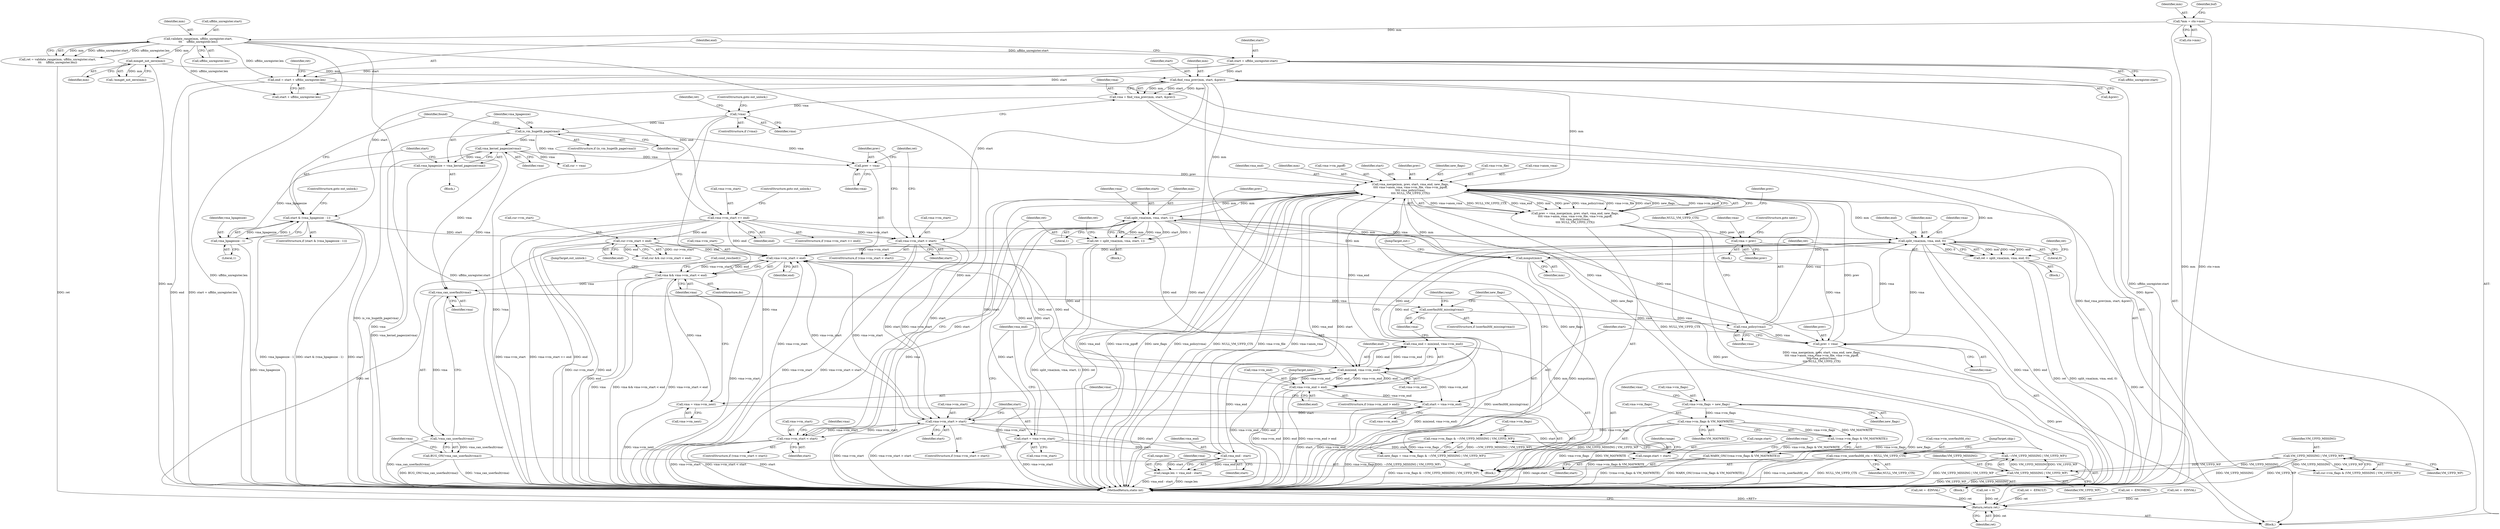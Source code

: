 digraph "0_linux_29ec90660d68bbdd69507c1c8b4e33aa299278b1_0@pointer" {
"1000365" [label="(Call,vma_merge(mm, prev, start, vma_end, new_flags,\n\t\t\t\t vma->anon_vma, vma->vm_file, vma->vm_pgoff,\n\t\t\t\t vma_policy(vma),\n\t\t\t\t NULL_VM_UFFD_CTX))"];
"1000186" [label="(Call,find_vma_prev(mm, start, &prev))"];
"1000176" [label="(Call,mmget_not_zero(mm))"];
"1000147" [label="(Call,validate_range(mm, uffdio_unregister.start,\n\t\t\t     uffdio_unregister.len))"];
"1000112" [label="(Call,*mm = ctx->mm)"];
"1000158" [label="(Call,start = uffdio_unregister.start)"];
"1000399" [label="(Call,split_vma(mm, vma, start, 1))"];
"1000365" [label="(Call,vma_merge(mm, prev, start, vma_end, new_flags,\n\t\t\t\t vma->anon_vma, vma->vm_file, vma->vm_pgoff,\n\t\t\t\t vma_policy(vma),\n\t\t\t\t NULL_VM_UFFD_CTX))"];
"1000416" [label="(Call,split_vma(mm, vma, end, 0))"];
"1000380" [label="(Call,vma_policy(vma))"];
"1000329" [label="(Call,userfaultfd_missing(vma))"];
"1000293" [label="(Call,vma_can_userfault(vma))"];
"1000449" [label="(Call,vma && vma->vm_start < end)"];
"1000444" [label="(Call,vma = vma->vm_next)"];
"1000451" [label="(Call,vma->vm_start < end)"];
"1000311" [label="(Call,vma->vm_start > start)"];
"1000391" [label="(Call,vma->vm_start < start)"];
"1000277" [label="(Call,vma->vm_start < start)"];
"1000200" [label="(Call,vma->vm_start >= end)"];
"1000163" [label="(Call,end = start + uffdio_unregister.len)"];
"1000216" [label="(Call,start & (vma_hpagesize - 1))"];
"1000218" [label="(Call,vma_hpagesize - 1)"];
"1000211" [label="(Call,vma_hpagesize = vma_kernel_pagesize(vma))"];
"1000213" [label="(Call,vma_kernel_pagesize(vma))"];
"1000207" [label="(Call,is_vm_hugetlb_page(vma))"];
"1000192" [label="(Call,!vma)"];
"1000184" [label="(Call,vma = find_vma_prev(mm, start, &prev))"];
"1000439" [label="(Call,start = vma->vm_end)"];
"1000408" [label="(Call,vma->vm_end > end)"];
"1000323" [label="(Call,min(end, vma->vm_end))"];
"1000235" [label="(Call,cur->vm_start < end)"];
"1000436" [label="(Call,prev = vma)"];
"1000386" [label="(Call,vma = prev)"];
"1000363" [label="(Call,prev = vma_merge(mm, prev, start, vma_end, new_flags,\n\t\t\t\t vma->anon_vma, vma->vm_file, vma->vm_pgoff,\n\t\t\t\t vma_policy(vma),\n\t\t\t\t NULL_VM_UFFD_CTX))"];
"1000282" [label="(Call,prev = vma)"];
"1000342" [label="(Call,vma_end - start)"];
"1000321" [label="(Call,vma_end = min(end, vma->vm_end))"];
"1000316" [label="(Call,start = vma->vm_start)"];
"1000353" [label="(Call,new_flags = vma->vm_flags & ~(VM_UFFD_MISSING | VM_UFFD_WP))"];
"1000355" [label="(Call,vma->vm_flags & ~(VM_UFFD_MISSING | VM_UFFD_WP))"];
"1000297" [label="(Call,vma->vm_flags & VM_MAYWRITE)"];
"1000425" [label="(Call,vma->vm_flags = new_flags)"];
"1000359" [label="(Call,~(VM_UFFD_MISSING | VM_UFFD_WP))"];
"1000360" [label="(Call,VM_UFFD_MISSING | VM_UFFD_WP)"];
"1000262" [label="(Call,VM_UFFD_MISSING | VM_UFFD_WP)"];
"1000333" [label="(Call,range.start = start)"];
"1000338" [label="(Call,range.len = vma_end - start)"];
"1000414" [label="(Call,ret = split_vma(mm, vma, end, 0))"];
"1000465" [label="(Return,return ret;)"];
"1000462" [label="(Call,mmput(mm))"];
"1000292" [label="(Call,!vma_can_userfault(vma))"];
"1000291" [label="(Call,BUG_ON(!vma_can_userfault(vma)))"];
"1000397" [label="(Call,ret = split_vma(mm, vma, start, 1))"];
"1000296" [label="(Call,!(vma->vm_flags & VM_MAYWRITE))"];
"1000295" [label="(Call,WARN_ON(!(vma->vm_flags & VM_MAYWRITE)))"];
"1000430" [label="(Call,vma->vm_userfaultfd_ctx = NULL_VM_UFFD_CTX)"];
"1000195" [label="(Call,ret = -EINVAL)"];
"1000204" [label="(Identifier,end)"];
"1000431" [label="(Call,vma->vm_userfaultfd_ctx)"];
"1000414" [label="(Call,ret = split_vma(mm, vma, end, 0))"];
"1000110" [label="(Block,)"];
"1000340" [label="(Identifier,range)"];
"1000276" [label="(ControlStructure,if (vma->vm_start < start))"];
"1000382" [label="(Identifier,NULL_VM_UFFD_CTX)"];
"1000225" [label="(Call,ret = -EINVAL)"];
"1000438" [label="(Identifier,vma)"];
"1000430" [label="(Call,vma->vm_userfaultfd_ctx = NULL_VM_UFFD_CTX)"];
"1000364" [label="(Identifier,prev)"];
"1000435" [label="(JumpTarget,skip:)"];
"1000450" [label="(Identifier,vma)"];
"1000281" [label="(Identifier,start)"];
"1000113" [label="(Identifier,mm)"];
"1000196" [label="(Identifier,ret)"];
"1000219" [label="(Identifier,vma_hpagesize)"];
"1000175" [label="(Call,!mmget_not_zero(mm))"];
"1000194" [label="(ControlStructure,goto out_unlock;)"];
"1000215" [label="(ControlStructure,if (start & (vma_hpagesize - 1)))"];
"1000176" [label="(Call,mmget_not_zero(mm))"];
"1000334" [label="(Call,range.start)"];
"1000263" [label="(Identifier,VM_UFFD_MISSING)"];
"1000407" [label="(ControlStructure,if (vma->vm_end > end))"];
"1000419" [label="(Identifier,end)"];
"1000417" [label="(Identifier,mm)"];
"1000388" [label="(Identifier,prev)"];
"1000436" [label="(Call,prev = vma)"];
"1000397" [label="(Call,ret = split_vma(mm, vma, start, 1))"];
"1000212" [label="(Identifier,vma_hpagesize)"];
"1000188" [label="(Identifier,start)"];
"1000355" [label="(Call,vma->vm_flags & ~(VM_UFFD_MISSING | VM_UFFD_WP))"];
"1000403" [label="(Literal,1)"];
"1000311" [label="(Call,vma->vm_start > start)"];
"1000321" [label="(Call,vma_end = min(end, vma->vm_end))"];
"1000262" [label="(Call,VM_UFFD_MISSING | VM_UFFD_WP)"];
"1000384" [label="(Identifier,prev)"];
"1000285" [label="(Call,ret = 0)"];
"1000377" [label="(Call,vma->vm_pgoff)"];
"1000152" [label="(Call,uffdio_unregister.len)"];
"1000368" [label="(Identifier,start)"];
"1000387" [label="(Identifier,vma)"];
"1000361" [label="(Identifier,VM_UFFD_MISSING)"];
"1000367" [label="(Identifier,prev)"];
"1000316" [label="(Call,start = vma->vm_start)"];
"1000165" [label="(Call,start + uffdio_unregister.len)"];
"1000446" [label="(Call,vma->vm_next)"];
"1000463" [label="(Identifier,mm)"];
"1000331" [label="(Block,)"];
"1000207" [label="(Call,is_vm_hugetlb_page(vma))"];
"1000362" [label="(Identifier,VM_UFFD_WP)"];
"1000289" [label="(Block,)"];
"1000193" [label="(Identifier,vma)"];
"1000449" [label="(Call,vma && vma->vm_start < end)"];
"1000342" [label="(Call,vma_end - start)"];
"1000216" [label="(Call,start & (vma_hpagesize - 1))"];
"1000467" [label="(MethodReturn,static int)"];
"1000360" [label="(Call,VM_UFFD_MISSING | VM_UFFD_WP)"];
"1000147" [label="(Call,validate_range(mm, uffdio_unregister.start,\n\t\t\t     uffdio_unregister.len))"];
"1000148" [label="(Identifier,mm)"];
"1000434" [label="(Identifier,NULL_VM_UFFD_CTX)"];
"1000439" [label="(Call,start = vma->vm_end)"];
"1000239" [label="(Identifier,end)"];
"1000145" [label="(Call,ret = validate_range(mm, uffdio_unregister.start,\n\t\t\t     uffdio_unregister.len))"];
"1000415" [label="(Identifier,ret)"];
"1000177" [label="(Identifier,mm)"];
"1000359" [label="(Call,~(VM_UFFD_MISSING | VM_UFFD_WP))"];
"1000401" [label="(Identifier,vma)"];
"1000429" [label="(Identifier,new_flags)"];
"1000220" [label="(Literal,1)"];
"1000356" [label="(Call,vma->vm_flags)"];
"1000286" [label="(Identifier,ret)"];
"1000455" [label="(Identifier,end)"];
"1000133" [label="(Call,ret = -EFAULT)"];
"1000312" [label="(Call,vma->vm_start)"];
"1000149" [label="(Call,uffdio_unregister.start)"];
"1000370" [label="(Identifier,new_flags)"];
"1000315" [label="(Identifier,start)"];
"1000456" [label="(JumpTarget,out_unlock:)"];
"1000338" [label="(Call,range.len = vma_end - start)"];
"1000374" [label="(Call,vma->vm_file)"];
"1000163" [label="(Call,end = start + uffdio_unregister.len)"];
"1000392" [label="(Call,vma->vm_start)"];
"1000408" [label="(Call,vma->vm_end > end)"];
"1000441" [label="(Call,vma->vm_end)"];
"1000432" [label="(Identifier,vma)"];
"1000297" [label="(Call,vma->vm_flags & VM_MAYWRITE)"];
"1000328" [label="(ControlStructure,if (userfaultfd_missing(vma)))"];
"1000191" [label="(ControlStructure,if (!vma))"];
"1000396" [label="(Block,)"];
"1000295" [label="(Call,WARN_ON(!(vma->vm_flags & VM_MAYWRITE)))"];
"1000192" [label="(Call,!vma)"];
"1000440" [label="(Identifier,start)"];
"1000333" [label="(Call,range.start = start)"];
"1000278" [label="(Call,vma->vm_start)"];
"1000206" [label="(ControlStructure,if (is_vm_hugetlb_page(vma)))"];
"1000318" [label="(Call,vma->vm_start)"];
"1000451" [label="(Call,vma->vm_start < end)"];
"1000236" [label="(Call,cur->vm_start)"];
"1000277" [label="(Call,vma->vm_start < start)"];
"1000230" [label="(Call,cur = vma)"];
"1000187" [label="(Identifier,mm)"];
"1000343" [label="(Identifier,vma_end)"];
"1000418" [label="(Identifier,vma)"];
"1000233" [label="(Call,cur && cur->vm_start < end)"];
"1000294" [label="(Identifier,vma)"];
"1000282" [label="(Call,prev = vma)"];
"1000158" [label="(Call,start = uffdio_unregister.start)"];
"1000363" [label="(Call,prev = vma_merge(mm, prev, start, vma_end, new_flags,\n\t\t\t\t vma->anon_vma, vma->vm_file, vma->vm_pgoff,\n\t\t\t\t vma_policy(vma),\n\t\t\t\t NULL_VM_UFFD_CTX))"];
"1000292" [label="(Call,!vma_can_userfault(vma))"];
"1000335" [label="(Identifier,range)"];
"1000112" [label="(Call,*mm = ctx->mm)"];
"1000218" [label="(Call,vma_hpagesize - 1)"];
"1000380" [label="(Call,vma_policy(vma))"];
"1000164" [label="(Identifier,end)"];
"1000221" [label="(ControlStructure,goto out_unlock;)"];
"1000365" [label="(Call,vma_merge(mm, prev, start, vma_end, new_flags,\n\t\t\t\t vma->anon_vma, vma->vm_file, vma->vm_pgoff,\n\t\t\t\t vma_policy(vma),\n\t\t\t\t NULL_VM_UFFD_CTX))"];
"1000324" [label="(Identifier,end)"];
"1000171" [label="(Identifier,ret)"];
"1000371" [label="(Call,vma->anon_vma)"];
"1000235" [label="(Call,cur->vm_start < end)"];
"1000129" [label="(Identifier,buf)"];
"1000325" [label="(Call,vma->vm_end)"];
"1000420" [label="(Literal,0)"];
"1000200" [label="(Call,vma->vm_start >= end)"];
"1000209" [label="(Block,)"];
"1000465" [label="(Return,return ret;)"];
"1000214" [label="(Identifier,vma)"];
"1000353" [label="(Call,new_flags = vma->vm_flags & ~(VM_UFFD_MISSING | VM_UFFD_WP))"];
"1000369" [label="(Identifier,vma_end)"];
"1000184" [label="(Call,vma = find_vma_prev(mm, start, &prev))"];
"1000410" [label="(Identifier,vma)"];
"1000264" [label="(Identifier,VM_UFFD_WP)"];
"1000426" [label="(Call,vma->vm_flags)"];
"1000405" [label="(Identifier,ret)"];
"1000398" [label="(Identifier,ret)"];
"1000348" [label="(Identifier,vma)"];
"1000409" [label="(Call,vma->vm_end)"];
"1000186" [label="(Call,find_vma_prev(mm, start, &prev))"];
"1000293" [label="(Call,vma_can_userfault(vma))"];
"1000389" [label="(ControlStructure,goto next;)"];
"1000339" [label="(Call,range.len)"];
"1000170" [label="(Call,ret = -ENOMEM)"];
"1000416" [label="(Call,split_vma(mm, vma, end, 0))"];
"1000258" [label="(Call,cur->vm_flags & (VM_UFFD_MISSING | VM_UFFD_WP))"];
"1000283" [label="(Identifier,prev)"];
"1000306" [label="(Identifier,vma)"];
"1000444" [label="(Call,vma = vma->vm_next)"];
"1000160" [label="(Call,uffdio_unregister.start)"];
"1000425" [label="(Call,vma->vm_flags = new_flags)"];
"1000301" [label="(Identifier,VM_MAYWRITE)"];
"1000223" [label="(Identifier,found)"];
"1000208" [label="(Identifier,vma)"];
"1000381" [label="(Identifier,vma)"];
"1000322" [label="(Identifier,vma_end)"];
"1000413" [label="(Block,)"];
"1000185" [label="(Identifier,vma)"];
"1000330" [label="(Identifier,vma)"];
"1000354" [label="(Identifier,new_flags)"];
"1000464" [label="(JumpTarget,out:)"];
"1000211" [label="(Call,vma_hpagesize = vma_kernel_pagesize(vma))"];
"1000329" [label="(Call,userfaultfd_missing(vma))"];
"1000296" [label="(Call,!(vma->vm_flags & VM_MAYWRITE))"];
"1000290" [label="(Call,cond_resched())"];
"1000114" [label="(Call,ctx->mm)"];
"1000317" [label="(Identifier,start)"];
"1000462" [label="(Call,mmput(mm))"];
"1000201" [label="(Call,vma->vm_start)"];
"1000402" [label="(Identifier,start)"];
"1000399" [label="(Call,split_vma(mm, vma, start, 1))"];
"1000291" [label="(Call,BUG_ON(!vma_can_userfault(vma)))"];
"1000299" [label="(Identifier,vma)"];
"1000310" [label="(ControlStructure,if (vma->vm_start > start))"];
"1000298" [label="(Call,vma->vm_flags)"];
"1000424" [label="(JumpTarget,next:)"];
"1000412" [label="(Identifier,end)"];
"1000395" [label="(Identifier,start)"];
"1000437" [label="(Identifier,prev)"];
"1000199" [label="(ControlStructure,if (vma->vm_start >= end))"];
"1000205" [label="(ControlStructure,goto out_unlock;)"];
"1000386" [label="(Call,vma = prev)"];
"1000323" [label="(Call,min(end, vma->vm_end))"];
"1000284" [label="(Identifier,vma)"];
"1000452" [label="(Call,vma->vm_start)"];
"1000391" [label="(Call,vma->vm_start < start)"];
"1000390" [label="(ControlStructure,if (vma->vm_start < start))"];
"1000466" [label="(Identifier,ret)"];
"1000337" [label="(Identifier,start)"];
"1000159" [label="(Identifier,start)"];
"1000344" [label="(Identifier,start)"];
"1000213" [label="(Call,vma_kernel_pagesize(vma))"];
"1000217" [label="(Identifier,start)"];
"1000445" [label="(Identifier,vma)"];
"1000366" [label="(Identifier,mm)"];
"1000189" [label="(Call,&prev)"];
"1000385" [label="(Block,)"];
"1000400" [label="(Identifier,mm)"];
"1000288" [label="(ControlStructure,do)"];
"1000422" [label="(Identifier,ret)"];
"1000365" -> "1000363"  [label="AST: "];
"1000365" -> "1000382"  [label="CFG: "];
"1000366" -> "1000365"  [label="AST: "];
"1000367" -> "1000365"  [label="AST: "];
"1000368" -> "1000365"  [label="AST: "];
"1000369" -> "1000365"  [label="AST: "];
"1000370" -> "1000365"  [label="AST: "];
"1000371" -> "1000365"  [label="AST: "];
"1000374" -> "1000365"  [label="AST: "];
"1000377" -> "1000365"  [label="AST: "];
"1000380" -> "1000365"  [label="AST: "];
"1000382" -> "1000365"  [label="AST: "];
"1000363" -> "1000365"  [label="CFG: "];
"1000365" -> "1000467"  [label="DDG: vma_end"];
"1000365" -> "1000467"  [label="DDG: vma->vm_pgoff"];
"1000365" -> "1000467"  [label="DDG: new_flags"];
"1000365" -> "1000467"  [label="DDG: vma_policy(vma)"];
"1000365" -> "1000467"  [label="DDG: NULL_VM_UFFD_CTX"];
"1000365" -> "1000467"  [label="DDG: vma->vm_file"];
"1000365" -> "1000467"  [label="DDG: vma->anon_vma"];
"1000365" -> "1000363"  [label="DDG: vma->anon_vma"];
"1000365" -> "1000363"  [label="DDG: NULL_VM_UFFD_CTX"];
"1000365" -> "1000363"  [label="DDG: vma_end"];
"1000365" -> "1000363"  [label="DDG: mm"];
"1000365" -> "1000363"  [label="DDG: prev"];
"1000365" -> "1000363"  [label="DDG: vma_policy(vma)"];
"1000365" -> "1000363"  [label="DDG: vma->vm_file"];
"1000365" -> "1000363"  [label="DDG: start"];
"1000365" -> "1000363"  [label="DDG: new_flags"];
"1000365" -> "1000363"  [label="DDG: vma->vm_pgoff"];
"1000186" -> "1000365"  [label="DDG: mm"];
"1000399" -> "1000365"  [label="DDG: mm"];
"1000416" -> "1000365"  [label="DDG: mm"];
"1000436" -> "1000365"  [label="DDG: prev"];
"1000282" -> "1000365"  [label="DDG: prev"];
"1000342" -> "1000365"  [label="DDG: start"];
"1000342" -> "1000365"  [label="DDG: vma_end"];
"1000311" -> "1000365"  [label="DDG: start"];
"1000316" -> "1000365"  [label="DDG: start"];
"1000321" -> "1000365"  [label="DDG: vma_end"];
"1000353" -> "1000365"  [label="DDG: new_flags"];
"1000380" -> "1000365"  [label="DDG: vma"];
"1000365" -> "1000391"  [label="DDG: start"];
"1000365" -> "1000399"  [label="DDG: mm"];
"1000365" -> "1000416"  [label="DDG: mm"];
"1000365" -> "1000425"  [label="DDG: new_flags"];
"1000365" -> "1000430"  [label="DDG: NULL_VM_UFFD_CTX"];
"1000365" -> "1000462"  [label="DDG: mm"];
"1000186" -> "1000184"  [label="AST: "];
"1000186" -> "1000189"  [label="CFG: "];
"1000187" -> "1000186"  [label="AST: "];
"1000188" -> "1000186"  [label="AST: "];
"1000189" -> "1000186"  [label="AST: "];
"1000184" -> "1000186"  [label="CFG: "];
"1000186" -> "1000467"  [label="DDG: start"];
"1000186" -> "1000467"  [label="DDG: &prev"];
"1000186" -> "1000184"  [label="DDG: mm"];
"1000186" -> "1000184"  [label="DDG: start"];
"1000186" -> "1000184"  [label="DDG: &prev"];
"1000176" -> "1000186"  [label="DDG: mm"];
"1000158" -> "1000186"  [label="DDG: start"];
"1000186" -> "1000216"  [label="DDG: start"];
"1000186" -> "1000277"  [label="DDG: start"];
"1000186" -> "1000462"  [label="DDG: mm"];
"1000176" -> "1000175"  [label="AST: "];
"1000176" -> "1000177"  [label="CFG: "];
"1000177" -> "1000176"  [label="AST: "];
"1000175" -> "1000176"  [label="CFG: "];
"1000176" -> "1000467"  [label="DDG: mm"];
"1000176" -> "1000175"  [label="DDG: mm"];
"1000147" -> "1000176"  [label="DDG: mm"];
"1000147" -> "1000145"  [label="AST: "];
"1000147" -> "1000152"  [label="CFG: "];
"1000148" -> "1000147"  [label="AST: "];
"1000149" -> "1000147"  [label="AST: "];
"1000152" -> "1000147"  [label="AST: "];
"1000145" -> "1000147"  [label="CFG: "];
"1000147" -> "1000467"  [label="DDG: uffdio_unregister.len"];
"1000147" -> "1000467"  [label="DDG: uffdio_unregister.start"];
"1000147" -> "1000467"  [label="DDG: mm"];
"1000147" -> "1000145"  [label="DDG: mm"];
"1000147" -> "1000145"  [label="DDG: uffdio_unregister.start"];
"1000147" -> "1000145"  [label="DDG: uffdio_unregister.len"];
"1000112" -> "1000147"  [label="DDG: mm"];
"1000147" -> "1000158"  [label="DDG: uffdio_unregister.start"];
"1000147" -> "1000163"  [label="DDG: uffdio_unregister.len"];
"1000147" -> "1000165"  [label="DDG: uffdio_unregister.len"];
"1000112" -> "1000110"  [label="AST: "];
"1000112" -> "1000114"  [label="CFG: "];
"1000113" -> "1000112"  [label="AST: "];
"1000114" -> "1000112"  [label="AST: "];
"1000129" -> "1000112"  [label="CFG: "];
"1000112" -> "1000467"  [label="DDG: ctx->mm"];
"1000112" -> "1000467"  [label="DDG: mm"];
"1000158" -> "1000110"  [label="AST: "];
"1000158" -> "1000160"  [label="CFG: "];
"1000159" -> "1000158"  [label="AST: "];
"1000160" -> "1000158"  [label="AST: "];
"1000164" -> "1000158"  [label="CFG: "];
"1000158" -> "1000467"  [label="DDG: uffdio_unregister.start"];
"1000158" -> "1000163"  [label="DDG: start"];
"1000158" -> "1000165"  [label="DDG: start"];
"1000399" -> "1000397"  [label="AST: "];
"1000399" -> "1000403"  [label="CFG: "];
"1000400" -> "1000399"  [label="AST: "];
"1000401" -> "1000399"  [label="AST: "];
"1000402" -> "1000399"  [label="AST: "];
"1000403" -> "1000399"  [label="AST: "];
"1000397" -> "1000399"  [label="CFG: "];
"1000399" -> "1000467"  [label="DDG: vma"];
"1000399" -> "1000467"  [label="DDG: start"];
"1000399" -> "1000397"  [label="DDG: mm"];
"1000399" -> "1000397"  [label="DDG: vma"];
"1000399" -> "1000397"  [label="DDG: start"];
"1000399" -> "1000397"  [label="DDG: 1"];
"1000380" -> "1000399"  [label="DDG: vma"];
"1000391" -> "1000399"  [label="DDG: start"];
"1000399" -> "1000416"  [label="DDG: mm"];
"1000399" -> "1000416"  [label="DDG: vma"];
"1000399" -> "1000436"  [label="DDG: vma"];
"1000399" -> "1000462"  [label="DDG: mm"];
"1000416" -> "1000414"  [label="AST: "];
"1000416" -> "1000420"  [label="CFG: "];
"1000417" -> "1000416"  [label="AST: "];
"1000418" -> "1000416"  [label="AST: "];
"1000419" -> "1000416"  [label="AST: "];
"1000420" -> "1000416"  [label="AST: "];
"1000414" -> "1000416"  [label="CFG: "];
"1000416" -> "1000467"  [label="DDG: vma"];
"1000416" -> "1000467"  [label="DDG: end"];
"1000416" -> "1000323"  [label="DDG: end"];
"1000416" -> "1000414"  [label="DDG: mm"];
"1000416" -> "1000414"  [label="DDG: vma"];
"1000416" -> "1000414"  [label="DDG: end"];
"1000416" -> "1000414"  [label="DDG: 0"];
"1000380" -> "1000416"  [label="DDG: vma"];
"1000408" -> "1000416"  [label="DDG: end"];
"1000416" -> "1000436"  [label="DDG: vma"];
"1000416" -> "1000451"  [label="DDG: end"];
"1000416" -> "1000462"  [label="DDG: mm"];
"1000380" -> "1000381"  [label="CFG: "];
"1000381" -> "1000380"  [label="AST: "];
"1000382" -> "1000380"  [label="CFG: "];
"1000329" -> "1000380"  [label="DDG: vma"];
"1000380" -> "1000436"  [label="DDG: vma"];
"1000329" -> "1000328"  [label="AST: "];
"1000329" -> "1000330"  [label="CFG: "];
"1000330" -> "1000329"  [label="AST: "];
"1000335" -> "1000329"  [label="CFG: "];
"1000354" -> "1000329"  [label="CFG: "];
"1000329" -> "1000467"  [label="DDG: userfaultfd_missing(vma)"];
"1000293" -> "1000329"  [label="DDG: vma"];
"1000293" -> "1000292"  [label="AST: "];
"1000293" -> "1000294"  [label="CFG: "];
"1000294" -> "1000293"  [label="AST: "];
"1000292" -> "1000293"  [label="CFG: "];
"1000293" -> "1000292"  [label="DDG: vma"];
"1000449" -> "1000293"  [label="DDG: vma"];
"1000213" -> "1000293"  [label="DDG: vma"];
"1000207" -> "1000293"  [label="DDG: vma"];
"1000293" -> "1000436"  [label="DDG: vma"];
"1000449" -> "1000288"  [label="AST: "];
"1000449" -> "1000450"  [label="CFG: "];
"1000449" -> "1000451"  [label="CFG: "];
"1000450" -> "1000449"  [label="AST: "];
"1000451" -> "1000449"  [label="AST: "];
"1000290" -> "1000449"  [label="CFG: "];
"1000456" -> "1000449"  [label="CFG: "];
"1000449" -> "1000467"  [label="DDG: vma"];
"1000449" -> "1000467"  [label="DDG: vma && vma->vm_start < end"];
"1000449" -> "1000467"  [label="DDG: vma->vm_start < end"];
"1000444" -> "1000449"  [label="DDG: vma"];
"1000451" -> "1000449"  [label="DDG: vma->vm_start"];
"1000451" -> "1000449"  [label="DDG: end"];
"1000444" -> "1000289"  [label="AST: "];
"1000444" -> "1000446"  [label="CFG: "];
"1000445" -> "1000444"  [label="AST: "];
"1000446" -> "1000444"  [label="AST: "];
"1000450" -> "1000444"  [label="CFG: "];
"1000444" -> "1000467"  [label="DDG: vma->vm_next"];
"1000451" -> "1000455"  [label="CFG: "];
"1000452" -> "1000451"  [label="AST: "];
"1000455" -> "1000451"  [label="AST: "];
"1000451" -> "1000467"  [label="DDG: end"];
"1000451" -> "1000467"  [label="DDG: vma->vm_start"];
"1000451" -> "1000311"  [label="DDG: vma->vm_start"];
"1000451" -> "1000323"  [label="DDG: end"];
"1000311" -> "1000451"  [label="DDG: vma->vm_start"];
"1000391" -> "1000451"  [label="DDG: vma->vm_start"];
"1000277" -> "1000451"  [label="DDG: vma->vm_start"];
"1000235" -> "1000451"  [label="DDG: end"];
"1000408" -> "1000451"  [label="DDG: end"];
"1000323" -> "1000451"  [label="DDG: end"];
"1000200" -> "1000451"  [label="DDG: end"];
"1000311" -> "1000310"  [label="AST: "];
"1000311" -> "1000315"  [label="CFG: "];
"1000312" -> "1000311"  [label="AST: "];
"1000315" -> "1000311"  [label="AST: "];
"1000317" -> "1000311"  [label="CFG: "];
"1000322" -> "1000311"  [label="CFG: "];
"1000311" -> "1000467"  [label="DDG: vma->vm_start"];
"1000311" -> "1000467"  [label="DDG: vma->vm_start > start"];
"1000391" -> "1000311"  [label="DDG: vma->vm_start"];
"1000277" -> "1000311"  [label="DDG: vma->vm_start"];
"1000277" -> "1000311"  [label="DDG: start"];
"1000439" -> "1000311"  [label="DDG: start"];
"1000311" -> "1000316"  [label="DDG: vma->vm_start"];
"1000311" -> "1000333"  [label="DDG: start"];
"1000311" -> "1000342"  [label="DDG: start"];
"1000311" -> "1000391"  [label="DDG: vma->vm_start"];
"1000391" -> "1000390"  [label="AST: "];
"1000391" -> "1000395"  [label="CFG: "];
"1000392" -> "1000391"  [label="AST: "];
"1000395" -> "1000391"  [label="AST: "];
"1000398" -> "1000391"  [label="CFG: "];
"1000410" -> "1000391"  [label="CFG: "];
"1000391" -> "1000467"  [label="DDG: vma->vm_start"];
"1000391" -> "1000467"  [label="DDG: vma->vm_start < start"];
"1000391" -> "1000467"  [label="DDG: start"];
"1000277" -> "1000276"  [label="AST: "];
"1000277" -> "1000281"  [label="CFG: "];
"1000278" -> "1000277"  [label="AST: "];
"1000281" -> "1000277"  [label="AST: "];
"1000283" -> "1000277"  [label="CFG: "];
"1000286" -> "1000277"  [label="CFG: "];
"1000277" -> "1000467"  [label="DDG: vma->vm_start"];
"1000277" -> "1000467"  [label="DDG: vma->vm_start < start"];
"1000200" -> "1000277"  [label="DDG: vma->vm_start"];
"1000216" -> "1000277"  [label="DDG: start"];
"1000200" -> "1000199"  [label="AST: "];
"1000200" -> "1000204"  [label="CFG: "];
"1000201" -> "1000200"  [label="AST: "];
"1000204" -> "1000200"  [label="AST: "];
"1000205" -> "1000200"  [label="CFG: "];
"1000208" -> "1000200"  [label="CFG: "];
"1000200" -> "1000467"  [label="DDG: vma->vm_start"];
"1000200" -> "1000467"  [label="DDG: vma->vm_start >= end"];
"1000200" -> "1000467"  [label="DDG: end"];
"1000163" -> "1000200"  [label="DDG: end"];
"1000200" -> "1000235"  [label="DDG: end"];
"1000200" -> "1000323"  [label="DDG: end"];
"1000163" -> "1000110"  [label="AST: "];
"1000163" -> "1000165"  [label="CFG: "];
"1000164" -> "1000163"  [label="AST: "];
"1000165" -> "1000163"  [label="AST: "];
"1000171" -> "1000163"  [label="CFG: "];
"1000163" -> "1000467"  [label="DDG: end"];
"1000163" -> "1000467"  [label="DDG: start + uffdio_unregister.len"];
"1000216" -> "1000215"  [label="AST: "];
"1000216" -> "1000218"  [label="CFG: "];
"1000217" -> "1000216"  [label="AST: "];
"1000218" -> "1000216"  [label="AST: "];
"1000221" -> "1000216"  [label="CFG: "];
"1000223" -> "1000216"  [label="CFG: "];
"1000216" -> "1000467"  [label="DDG: start & (vma_hpagesize - 1)"];
"1000216" -> "1000467"  [label="DDG: start"];
"1000216" -> "1000467"  [label="DDG: vma_hpagesize - 1"];
"1000218" -> "1000216"  [label="DDG: vma_hpagesize"];
"1000218" -> "1000216"  [label="DDG: 1"];
"1000218" -> "1000220"  [label="CFG: "];
"1000219" -> "1000218"  [label="AST: "];
"1000220" -> "1000218"  [label="AST: "];
"1000218" -> "1000467"  [label="DDG: vma_hpagesize"];
"1000211" -> "1000218"  [label="DDG: vma_hpagesize"];
"1000211" -> "1000209"  [label="AST: "];
"1000211" -> "1000213"  [label="CFG: "];
"1000212" -> "1000211"  [label="AST: "];
"1000213" -> "1000211"  [label="AST: "];
"1000217" -> "1000211"  [label="CFG: "];
"1000211" -> "1000467"  [label="DDG: vma_kernel_pagesize(vma)"];
"1000213" -> "1000211"  [label="DDG: vma"];
"1000213" -> "1000214"  [label="CFG: "];
"1000214" -> "1000213"  [label="AST: "];
"1000213" -> "1000467"  [label="DDG: vma"];
"1000207" -> "1000213"  [label="DDG: vma"];
"1000213" -> "1000230"  [label="DDG: vma"];
"1000213" -> "1000282"  [label="DDG: vma"];
"1000207" -> "1000206"  [label="AST: "];
"1000207" -> "1000208"  [label="CFG: "];
"1000208" -> "1000207"  [label="AST: "];
"1000212" -> "1000207"  [label="CFG: "];
"1000223" -> "1000207"  [label="CFG: "];
"1000207" -> "1000467"  [label="DDG: is_vm_hugetlb_page(vma)"];
"1000192" -> "1000207"  [label="DDG: vma"];
"1000207" -> "1000230"  [label="DDG: vma"];
"1000207" -> "1000282"  [label="DDG: vma"];
"1000192" -> "1000191"  [label="AST: "];
"1000192" -> "1000193"  [label="CFG: "];
"1000193" -> "1000192"  [label="AST: "];
"1000194" -> "1000192"  [label="CFG: "];
"1000196" -> "1000192"  [label="CFG: "];
"1000192" -> "1000467"  [label="DDG: vma"];
"1000192" -> "1000467"  [label="DDG: !vma"];
"1000184" -> "1000192"  [label="DDG: vma"];
"1000184" -> "1000110"  [label="AST: "];
"1000185" -> "1000184"  [label="AST: "];
"1000193" -> "1000184"  [label="CFG: "];
"1000184" -> "1000467"  [label="DDG: find_vma_prev(mm, start, &prev)"];
"1000439" -> "1000289"  [label="AST: "];
"1000439" -> "1000441"  [label="CFG: "];
"1000440" -> "1000439"  [label="AST: "];
"1000441" -> "1000439"  [label="AST: "];
"1000445" -> "1000439"  [label="CFG: "];
"1000439" -> "1000467"  [label="DDG: start"];
"1000439" -> "1000467"  [label="DDG: vma->vm_end"];
"1000408" -> "1000439"  [label="DDG: vma->vm_end"];
"1000323" -> "1000439"  [label="DDG: vma->vm_end"];
"1000408" -> "1000407"  [label="AST: "];
"1000408" -> "1000412"  [label="CFG: "];
"1000409" -> "1000408"  [label="AST: "];
"1000412" -> "1000408"  [label="AST: "];
"1000415" -> "1000408"  [label="CFG: "];
"1000424" -> "1000408"  [label="CFG: "];
"1000408" -> "1000467"  [label="DDG: vma->vm_end"];
"1000408" -> "1000467"  [label="DDG: end"];
"1000408" -> "1000467"  [label="DDG: vma->vm_end > end"];
"1000408" -> "1000323"  [label="DDG: end"];
"1000408" -> "1000323"  [label="DDG: vma->vm_end"];
"1000323" -> "1000408"  [label="DDG: vma->vm_end"];
"1000323" -> "1000408"  [label="DDG: end"];
"1000323" -> "1000321"  [label="AST: "];
"1000323" -> "1000325"  [label="CFG: "];
"1000324" -> "1000323"  [label="AST: "];
"1000325" -> "1000323"  [label="AST: "];
"1000321" -> "1000323"  [label="CFG: "];
"1000323" -> "1000467"  [label="DDG: end"];
"1000323" -> "1000467"  [label="DDG: vma->vm_end"];
"1000323" -> "1000321"  [label="DDG: end"];
"1000323" -> "1000321"  [label="DDG: vma->vm_end"];
"1000235" -> "1000323"  [label="DDG: end"];
"1000235" -> "1000233"  [label="AST: "];
"1000235" -> "1000239"  [label="CFG: "];
"1000236" -> "1000235"  [label="AST: "];
"1000239" -> "1000235"  [label="AST: "];
"1000233" -> "1000235"  [label="CFG: "];
"1000235" -> "1000467"  [label="DDG: cur->vm_start"];
"1000235" -> "1000467"  [label="DDG: end"];
"1000235" -> "1000233"  [label="DDG: cur->vm_start"];
"1000235" -> "1000233"  [label="DDG: end"];
"1000436" -> "1000289"  [label="AST: "];
"1000436" -> "1000438"  [label="CFG: "];
"1000437" -> "1000436"  [label="AST: "];
"1000438" -> "1000436"  [label="AST: "];
"1000440" -> "1000436"  [label="CFG: "];
"1000436" -> "1000467"  [label="DDG: prev"];
"1000386" -> "1000436"  [label="DDG: vma"];
"1000386" -> "1000385"  [label="AST: "];
"1000386" -> "1000388"  [label="CFG: "];
"1000387" -> "1000386"  [label="AST: "];
"1000388" -> "1000386"  [label="AST: "];
"1000389" -> "1000386"  [label="CFG: "];
"1000363" -> "1000386"  [label="DDG: prev"];
"1000363" -> "1000289"  [label="AST: "];
"1000364" -> "1000363"  [label="AST: "];
"1000384" -> "1000363"  [label="CFG: "];
"1000363" -> "1000467"  [label="DDG: vma_merge(mm, prev, start, vma_end, new_flags,\n\t\t\t\t vma->anon_vma, vma->vm_file, vma->vm_pgoff,\n\t\t\t\t vma_policy(vma),\n\t\t\t\t NULL_VM_UFFD_CTX)"];
"1000363" -> "1000467"  [label="DDG: prev"];
"1000282" -> "1000276"  [label="AST: "];
"1000282" -> "1000284"  [label="CFG: "];
"1000283" -> "1000282"  [label="AST: "];
"1000284" -> "1000282"  [label="AST: "];
"1000286" -> "1000282"  [label="CFG: "];
"1000342" -> "1000338"  [label="AST: "];
"1000342" -> "1000344"  [label="CFG: "];
"1000343" -> "1000342"  [label="AST: "];
"1000344" -> "1000342"  [label="AST: "];
"1000338" -> "1000342"  [label="CFG: "];
"1000342" -> "1000338"  [label="DDG: vma_end"];
"1000342" -> "1000338"  [label="DDG: start"];
"1000321" -> "1000342"  [label="DDG: vma_end"];
"1000316" -> "1000342"  [label="DDG: start"];
"1000321" -> "1000289"  [label="AST: "];
"1000322" -> "1000321"  [label="AST: "];
"1000330" -> "1000321"  [label="CFG: "];
"1000321" -> "1000467"  [label="DDG: min(end, vma->vm_end)"];
"1000316" -> "1000310"  [label="AST: "];
"1000316" -> "1000318"  [label="CFG: "];
"1000317" -> "1000316"  [label="AST: "];
"1000318" -> "1000316"  [label="AST: "];
"1000322" -> "1000316"  [label="CFG: "];
"1000316" -> "1000467"  [label="DDG: vma->vm_start"];
"1000316" -> "1000333"  [label="DDG: start"];
"1000353" -> "1000289"  [label="AST: "];
"1000353" -> "1000355"  [label="CFG: "];
"1000354" -> "1000353"  [label="AST: "];
"1000355" -> "1000353"  [label="AST: "];
"1000364" -> "1000353"  [label="CFG: "];
"1000353" -> "1000467"  [label="DDG: vma->vm_flags & ~(VM_UFFD_MISSING | VM_UFFD_WP)"];
"1000355" -> "1000353"  [label="DDG: vma->vm_flags"];
"1000355" -> "1000353"  [label="DDG: ~(VM_UFFD_MISSING | VM_UFFD_WP)"];
"1000355" -> "1000359"  [label="CFG: "];
"1000356" -> "1000355"  [label="AST: "];
"1000359" -> "1000355"  [label="AST: "];
"1000355" -> "1000467"  [label="DDG: vma->vm_flags"];
"1000355" -> "1000467"  [label="DDG: ~(VM_UFFD_MISSING | VM_UFFD_WP)"];
"1000297" -> "1000355"  [label="DDG: vma->vm_flags"];
"1000359" -> "1000355"  [label="DDG: VM_UFFD_MISSING | VM_UFFD_WP"];
"1000297" -> "1000296"  [label="AST: "];
"1000297" -> "1000301"  [label="CFG: "];
"1000298" -> "1000297"  [label="AST: "];
"1000301" -> "1000297"  [label="AST: "];
"1000296" -> "1000297"  [label="CFG: "];
"1000297" -> "1000467"  [label="DDG: vma->vm_flags"];
"1000297" -> "1000467"  [label="DDG: VM_MAYWRITE"];
"1000297" -> "1000296"  [label="DDG: vma->vm_flags"];
"1000297" -> "1000296"  [label="DDG: VM_MAYWRITE"];
"1000425" -> "1000297"  [label="DDG: vma->vm_flags"];
"1000425" -> "1000289"  [label="AST: "];
"1000425" -> "1000429"  [label="CFG: "];
"1000426" -> "1000425"  [label="AST: "];
"1000429" -> "1000425"  [label="AST: "];
"1000432" -> "1000425"  [label="CFG: "];
"1000425" -> "1000467"  [label="DDG: vma->vm_flags"];
"1000425" -> "1000467"  [label="DDG: new_flags"];
"1000359" -> "1000360"  [label="CFG: "];
"1000360" -> "1000359"  [label="AST: "];
"1000359" -> "1000467"  [label="DDG: VM_UFFD_MISSING | VM_UFFD_WP"];
"1000360" -> "1000359"  [label="DDG: VM_UFFD_MISSING"];
"1000360" -> "1000359"  [label="DDG: VM_UFFD_WP"];
"1000360" -> "1000362"  [label="CFG: "];
"1000361" -> "1000360"  [label="AST: "];
"1000362" -> "1000360"  [label="AST: "];
"1000360" -> "1000467"  [label="DDG: VM_UFFD_MISSING"];
"1000360" -> "1000467"  [label="DDG: VM_UFFD_WP"];
"1000262" -> "1000360"  [label="DDG: VM_UFFD_MISSING"];
"1000262" -> "1000360"  [label="DDG: VM_UFFD_WP"];
"1000262" -> "1000258"  [label="AST: "];
"1000262" -> "1000264"  [label="CFG: "];
"1000263" -> "1000262"  [label="AST: "];
"1000264" -> "1000262"  [label="AST: "];
"1000258" -> "1000262"  [label="CFG: "];
"1000262" -> "1000467"  [label="DDG: VM_UFFD_MISSING"];
"1000262" -> "1000467"  [label="DDG: VM_UFFD_WP"];
"1000262" -> "1000258"  [label="DDG: VM_UFFD_MISSING"];
"1000262" -> "1000258"  [label="DDG: VM_UFFD_WP"];
"1000333" -> "1000331"  [label="AST: "];
"1000333" -> "1000337"  [label="CFG: "];
"1000334" -> "1000333"  [label="AST: "];
"1000337" -> "1000333"  [label="AST: "];
"1000340" -> "1000333"  [label="CFG: "];
"1000333" -> "1000467"  [label="DDG: range.start"];
"1000338" -> "1000331"  [label="AST: "];
"1000339" -> "1000338"  [label="AST: "];
"1000348" -> "1000338"  [label="CFG: "];
"1000338" -> "1000467"  [label="DDG: range.len"];
"1000338" -> "1000467"  [label="DDG: vma_end - start"];
"1000414" -> "1000413"  [label="AST: "];
"1000415" -> "1000414"  [label="AST: "];
"1000422" -> "1000414"  [label="CFG: "];
"1000414" -> "1000467"  [label="DDG: split_vma(mm, vma, end, 0)"];
"1000414" -> "1000467"  [label="DDG: ret"];
"1000414" -> "1000465"  [label="DDG: ret"];
"1000465" -> "1000110"  [label="AST: "];
"1000465" -> "1000466"  [label="CFG: "];
"1000466" -> "1000465"  [label="AST: "];
"1000467" -> "1000465"  [label="CFG: "];
"1000465" -> "1000467"  [label="DDG: <RET>"];
"1000466" -> "1000465"  [label="DDG: ret"];
"1000285" -> "1000465"  [label="DDG: ret"];
"1000397" -> "1000465"  [label="DDG: ret"];
"1000225" -> "1000465"  [label="DDG: ret"];
"1000133" -> "1000465"  [label="DDG: ret"];
"1000170" -> "1000465"  [label="DDG: ret"];
"1000195" -> "1000465"  [label="DDG: ret"];
"1000145" -> "1000465"  [label="DDG: ret"];
"1000462" -> "1000110"  [label="AST: "];
"1000462" -> "1000463"  [label="CFG: "];
"1000463" -> "1000462"  [label="AST: "];
"1000464" -> "1000462"  [label="CFG: "];
"1000462" -> "1000467"  [label="DDG: mm"];
"1000462" -> "1000467"  [label="DDG: mmput(mm)"];
"1000292" -> "1000291"  [label="AST: "];
"1000291" -> "1000292"  [label="CFG: "];
"1000292" -> "1000467"  [label="DDG: vma_can_userfault(vma)"];
"1000292" -> "1000291"  [label="DDG: vma_can_userfault(vma)"];
"1000291" -> "1000289"  [label="AST: "];
"1000299" -> "1000291"  [label="CFG: "];
"1000291" -> "1000467"  [label="DDG: BUG_ON(!vma_can_userfault(vma))"];
"1000291" -> "1000467"  [label="DDG: !vma_can_userfault(vma)"];
"1000397" -> "1000396"  [label="AST: "];
"1000398" -> "1000397"  [label="AST: "];
"1000405" -> "1000397"  [label="CFG: "];
"1000397" -> "1000467"  [label="DDG: ret"];
"1000397" -> "1000467"  [label="DDG: split_vma(mm, vma, start, 1)"];
"1000296" -> "1000295"  [label="AST: "];
"1000295" -> "1000296"  [label="CFG: "];
"1000296" -> "1000467"  [label="DDG: vma->vm_flags & VM_MAYWRITE"];
"1000296" -> "1000295"  [label="DDG: vma->vm_flags & VM_MAYWRITE"];
"1000295" -> "1000289"  [label="AST: "];
"1000306" -> "1000295"  [label="CFG: "];
"1000295" -> "1000467"  [label="DDG: !(vma->vm_flags & VM_MAYWRITE)"];
"1000295" -> "1000467"  [label="DDG: WARN_ON(!(vma->vm_flags & VM_MAYWRITE))"];
"1000430" -> "1000289"  [label="AST: "];
"1000430" -> "1000434"  [label="CFG: "];
"1000431" -> "1000430"  [label="AST: "];
"1000434" -> "1000430"  [label="AST: "];
"1000435" -> "1000430"  [label="CFG: "];
"1000430" -> "1000467"  [label="DDG: NULL_VM_UFFD_CTX"];
"1000430" -> "1000467"  [label="DDG: vma->vm_userfaultfd_ctx"];
}

